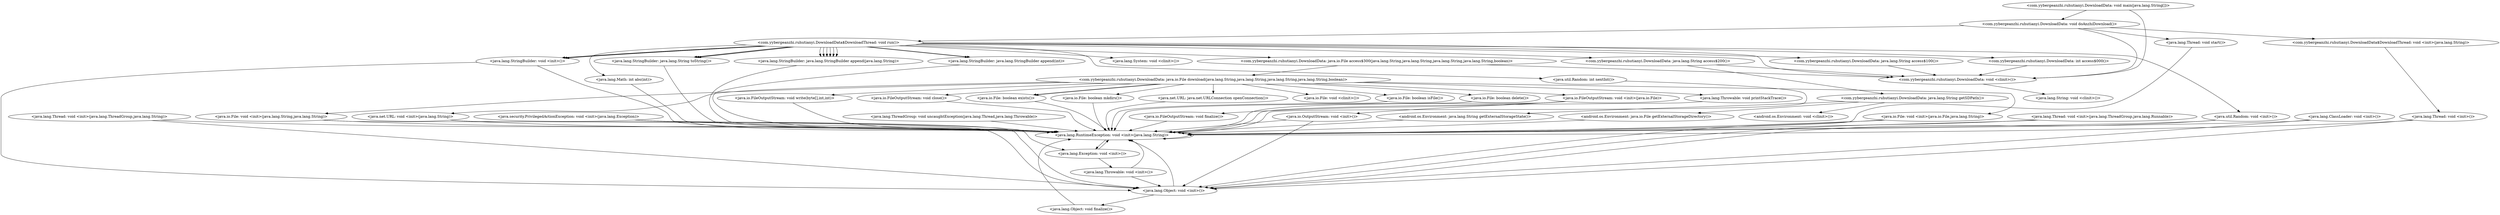 digraph CallGraph {
"<com.yybergeanzhi.ruhutianyi.DownloadData: void main(java.lang.String[])>" -> "<com.yybergeanzhi.ruhutianyi.DownloadData: void <clinit>()>";
"<com.yybergeanzhi.ruhutianyi.DownloadData: void main(java.lang.String[])>" -> "<com.yybergeanzhi.ruhutianyi.DownloadData: void doAnzhiDownload()>";
"<com.yybergeanzhi.ruhutianyi.DownloadData: void <clinit>()>" -> "<java.lang.String: void <clinit>()>";
"<java.lang.ThreadGroup: void uncaughtException(java.lang.Thread,java.lang.Throwable)>" -> "<java.lang.RuntimeException: void <init>(java.lang.String)>";
"<java.lang.ClassLoader: void <init>()>" -> "<java.lang.Object: void <init>()>";
"<java.lang.ClassLoader: void <init>()>" -> "<java.lang.RuntimeException: void <init>(java.lang.String)>";
"<java.security.PrivilegedActionException: void <init>(java.lang.Exception)>" -> "<java.lang.Exception: void <init>()>";
"<java.security.PrivilegedActionException: void <init>(java.lang.Exception)>" -> "<java.lang.RuntimeException: void <init>(java.lang.String)>";
"<java.lang.Thread: void <init>(java.lang.ThreadGroup,java.lang.Runnable)>" -> "<java.lang.Object: void <init>()>";
"<java.lang.Thread: void <init>(java.lang.ThreadGroup,java.lang.Runnable)>" -> "<java.lang.RuntimeException: void <init>(java.lang.String)>";
"<java.lang.Thread: void <init>(java.lang.ThreadGroup,java.lang.String)>" -> "<java.lang.Object: void <init>()>";
"<java.lang.Thread: void <init>(java.lang.ThreadGroup,java.lang.String)>" -> "<java.lang.RuntimeException: void <init>(java.lang.String)>";
"<com.yybergeanzhi.ruhutianyi.DownloadData: void doAnzhiDownload()>" -> "<com.yybergeanzhi.ruhutianyi.DownloadData: void <clinit>()>";
"<com.yybergeanzhi.ruhutianyi.DownloadData: void doAnzhiDownload()>" -> "<com.yybergeanzhi.ruhutianyi.DownloadData$DownloadThread: void <init>(java.lang.String)>";
"<java.lang.RuntimeException: void <init>(java.lang.String)>" -> "<java.lang.Exception: void <init>()>";
"<java.lang.RuntimeException: void <init>(java.lang.String)>" -> "<java.lang.RuntimeException: void <init>(java.lang.String)>";
"<java.lang.Object: void <init>()>" -> "<java.lang.Object: void finalize()>";
"<java.lang.Object: void <init>()>" -> "<java.lang.RuntimeException: void <init>(java.lang.String)>";
"<java.lang.Exception: void <init>()>" -> "<java.lang.Throwable: void <init>()>";
"<java.lang.Exception: void <init>()>" -> "<java.lang.RuntimeException: void <init>(java.lang.String)>";
"<com.yybergeanzhi.ruhutianyi.DownloadData$DownloadThread: void <init>(java.lang.String)>" -> "<java.lang.Thread: void <init>()>";
"<java.lang.Object: void finalize()>" -> "<java.lang.RuntimeException: void <init>(java.lang.String)>";
"<java.lang.Throwable: void <init>()>" -> "<java.lang.Object: void <init>()>";
"<java.lang.Throwable: void <init>()>" -> "<java.lang.RuntimeException: void <init>(java.lang.String)>";
"<java.lang.Thread: void <init>()>" -> "<java.lang.Object: void <init>()>";
"<java.lang.Thread: void <init>()>" -> "<java.lang.RuntimeException: void <init>(java.lang.String)>";
"<com.yybergeanzhi.ruhutianyi.DownloadData: void doAnzhiDownload()>" -> "<com.yybergeanzhi.ruhutianyi.DownloadData$DownloadThread: void run()>";
"<com.yybergeanzhi.ruhutianyi.DownloadData: void doAnzhiDownload()>" -> "<java.lang.Thread: void start()>";
"<com.yybergeanzhi.ruhutianyi.DownloadData$DownloadThread: void run()>" -> "<com.yybergeanzhi.ruhutianyi.DownloadData: void <clinit>()>";
"<com.yybergeanzhi.ruhutianyi.DownloadData$DownloadThread: void run()>" -> "<java.lang.StringBuilder: void <init>()>";
"<com.yybergeanzhi.ruhutianyi.DownloadData$DownloadThread: void run()>" -> "<com.yybergeanzhi.ruhutianyi.DownloadData: java.io.File access$300(java.lang.String,java.lang.String,java.lang.String,java.lang.String,boolean)>";
"<com.yybergeanzhi.ruhutianyi.DownloadData$DownloadThread: void run()>" -> "<com.yybergeanzhi.ruhutianyi.DownloadData: java.lang.String access$200()>";
"<com.yybergeanzhi.ruhutianyi.DownloadData$DownloadThread: void run()>" -> "<com.yybergeanzhi.ruhutianyi.DownloadData: java.lang.String access$100()>";
"<com.yybergeanzhi.ruhutianyi.DownloadData$DownloadThread: void run()>" -> "<java.lang.StringBuilder: void <init>()>";
"<com.yybergeanzhi.ruhutianyi.DownloadData$DownloadThread: void run()>" -> "<java.lang.StringBuilder: void <init>()>";
"<com.yybergeanzhi.ruhutianyi.DownloadData$DownloadThread: void run()>" -> "<java.lang.Math: int abs(int)>";
"<com.yybergeanzhi.ruhutianyi.DownloadData$DownloadThread: void run()>" -> "<com.yybergeanzhi.ruhutianyi.DownloadData: int access$000()>";
"<com.yybergeanzhi.ruhutianyi.DownloadData$DownloadThread: void run()>" -> "<java.util.Random: void <init>()>";
"<com.yybergeanzhi.ruhutianyi.DownloadData$DownloadThread: void run()>" -> "<java.lang.System: void <clinit>()>";
"<java.lang.Thread: void start()>" -> "<java.lang.RuntimeException: void <init>(java.lang.String)>";
"<java.lang.StringBuilder: void <init>()>" -> "<java.lang.Object: void <init>()>";
"<java.lang.StringBuilder: void <init>()>" -> "<java.lang.RuntimeException: void <init>(java.lang.String)>";
"<com.yybergeanzhi.ruhutianyi.DownloadData: java.io.File access$300(java.lang.String,java.lang.String,java.lang.String,java.lang.String,boolean)>" -> "<com.yybergeanzhi.ruhutianyi.DownloadData: void <clinit>()>";
"<com.yybergeanzhi.ruhutianyi.DownloadData: java.io.File access$300(java.lang.String,java.lang.String,java.lang.String,java.lang.String,boolean)>" -> "<com.yybergeanzhi.ruhutianyi.DownloadData: java.io.File download(java.lang.String,java.lang.String,java.lang.String,java.lang.String,boolean)>";
"<com.yybergeanzhi.ruhutianyi.DownloadData: java.lang.String access$200()>" -> "<com.yybergeanzhi.ruhutianyi.DownloadData: void <clinit>()>";
"<com.yybergeanzhi.ruhutianyi.DownloadData: java.lang.String access$200()>" -> "<com.yybergeanzhi.ruhutianyi.DownloadData: java.lang.String getSDPath()>";
"<com.yybergeanzhi.ruhutianyi.DownloadData: java.lang.String access$100()>" -> "<com.yybergeanzhi.ruhutianyi.DownloadData: void <clinit>()>";
"<java.lang.Math: int abs(int)>" -> "<java.lang.RuntimeException: void <init>(java.lang.String)>";
"<com.yybergeanzhi.ruhutianyi.DownloadData: int access$000()>" -> "<com.yybergeanzhi.ruhutianyi.DownloadData: void <clinit>()>";
"<java.util.Random: void <init>()>" -> "<java.lang.Object: void <init>()>";
"<java.util.Random: void <init>()>" -> "<java.lang.RuntimeException: void <init>(java.lang.String)>";
"<com.yybergeanzhi.ruhutianyi.DownloadData: java.io.File download(java.lang.String,java.lang.String,java.lang.String,java.lang.String,boolean)>" -> "<java.io.File: void <clinit>()>";
"<com.yybergeanzhi.ruhutianyi.DownloadData: java.io.File download(java.lang.String,java.lang.String,java.lang.String,java.lang.String,boolean)>" -> "<java.io.FileOutputStream: void <init>(java.io.File)>";
"<com.yybergeanzhi.ruhutianyi.DownloadData: java.io.File download(java.lang.String,java.lang.String,java.lang.String,java.lang.String,boolean)>" -> "<java.io.File: void <init>(java.io.File,java.lang.String)>";
"<com.yybergeanzhi.ruhutianyi.DownloadData: java.io.File download(java.lang.String,java.lang.String,java.lang.String,java.lang.String,boolean)>" -> "<java.io.File: void <init>(java.lang.String,java.lang.String)>";
"<com.yybergeanzhi.ruhutianyi.DownloadData: java.io.File download(java.lang.String,java.lang.String,java.lang.String,java.lang.String,boolean)>" -> "<java.net.URL: void <init>(java.lang.String)>";
"<com.yybergeanzhi.ruhutianyi.DownloadData: java.lang.String getSDPath()>" -> "<android.os.Environment: void <clinit>()>";
"<com.yybergeanzhi.ruhutianyi.DownloadData: java.lang.String getSDPath()>" -> "<android.os.Environment: java.io.File getExternalStorageDirectory()>";
"<com.yybergeanzhi.ruhutianyi.DownloadData: java.lang.String getSDPath()>" -> "<android.os.Environment: java.lang.String getExternalStorageState()>";
"<java.io.FileOutputStream: void <init>(java.io.File)>" -> "<java.io.FileOutputStream: void finalize()>";
"<java.io.FileOutputStream: void <init>(java.io.File)>" -> "<java.lang.RuntimeException: void <init>(java.lang.String)>";
"<java.io.FileOutputStream: void <init>(java.io.File)>" -> "<java.io.OutputStream: void <init>()>";
"<java.io.File: void <init>(java.io.File,java.lang.String)>" -> "<java.lang.Object: void <init>()>";
"<java.io.File: void <init>(java.io.File,java.lang.String)>" -> "<java.lang.RuntimeException: void <init>(java.lang.String)>";
"<java.io.File: void <init>(java.lang.String,java.lang.String)>" -> "<java.lang.Object: void <init>()>";
"<java.io.File: void <init>(java.lang.String,java.lang.String)>" -> "<java.lang.RuntimeException: void <init>(java.lang.String)>";
"<java.net.URL: void <init>(java.lang.String)>" -> "<java.lang.Object: void <init>()>";
"<java.net.URL: void <init>(java.lang.String)>" -> "<java.lang.RuntimeException: void <init>(java.lang.String)>";
"<android.os.Environment: java.io.File getExternalStorageDirectory()>" -> "<java.lang.RuntimeException: void <init>(java.lang.String)>";
"<android.os.Environment: java.lang.String getExternalStorageState()>" -> "<java.lang.RuntimeException: void <init>(java.lang.String)>";
"<java.io.FileOutputStream: void finalize()>" -> "<java.lang.RuntimeException: void <init>(java.lang.String)>";
"<java.io.OutputStream: void <init>()>" -> "<java.lang.Object: void <init>()>";
"<java.io.OutputStream: void <init>()>" -> "<java.lang.RuntimeException: void <init>(java.lang.String)>";
"<com.yybergeanzhi.ruhutianyi.DownloadData: java.io.File download(java.lang.String,java.lang.String,java.lang.String,java.lang.String,boolean)>" -> "<java.lang.Throwable: void printStackTrace()>";
"<java.lang.Throwable: void printStackTrace()>" -> "<java.lang.RuntimeException: void <init>(java.lang.String)>";
"<com.yybergeanzhi.ruhutianyi.DownloadData: java.io.File download(java.lang.String,java.lang.String,java.lang.String,java.lang.String,boolean)>" -> "<java.io.FileOutputStream: void write(byte[],int,int)>";
"<com.yybergeanzhi.ruhutianyi.DownloadData: java.io.File download(java.lang.String,java.lang.String,java.lang.String,java.lang.String,boolean)>" -> "<java.io.FileOutputStream: void close()>";
"<java.io.FileOutputStream: void write(byte[],int,int)>" -> "<java.lang.RuntimeException: void <init>(java.lang.String)>";
"<java.io.FileOutputStream: void close()>" -> "<java.lang.RuntimeException: void <init>(java.lang.String)>";
"<com.yybergeanzhi.ruhutianyi.DownloadData: java.io.File download(java.lang.String,java.lang.String,java.lang.String,java.lang.String,boolean)>" -> "<java.io.File: boolean exists()>";
"<com.yybergeanzhi.ruhutianyi.DownloadData: java.io.File download(java.lang.String,java.lang.String,java.lang.String,java.lang.String,boolean)>" -> "<java.io.File: boolean mkdirs()>";
"<com.yybergeanzhi.ruhutianyi.DownloadData: java.io.File download(java.lang.String,java.lang.String,java.lang.String,java.lang.String,boolean)>" -> "<java.io.File: boolean exists()>";
"<java.io.File: boolean exists()>" -> "<java.lang.RuntimeException: void <init>(java.lang.String)>";
"<java.io.File: boolean mkdirs()>" -> "<java.lang.RuntimeException: void <init>(java.lang.String)>";
"<com.yybergeanzhi.ruhutianyi.DownloadData: java.io.File download(java.lang.String,java.lang.String,java.lang.String,java.lang.String,boolean)>" -> "<java.net.URL: java.net.URLConnection openConnection()>";
"<java.net.URL: java.net.URLConnection openConnection()>" -> "<java.lang.RuntimeException: void <init>(java.lang.String)>";
"<com.yybergeanzhi.ruhutianyi.DownloadData: java.io.File download(java.lang.String,java.lang.String,java.lang.String,java.lang.String,boolean)>" -> "<java.io.File: boolean isFile()>";
"<com.yybergeanzhi.ruhutianyi.DownloadData: java.io.File download(java.lang.String,java.lang.String,java.lang.String,java.lang.String,boolean)>" -> "<java.io.File: boolean delete()>";
"<java.io.File: boolean isFile()>" -> "<java.lang.RuntimeException: void <init>(java.lang.String)>";
"<java.io.File: boolean delete()>" -> "<java.lang.RuntimeException: void <init>(java.lang.String)>";
"<com.yybergeanzhi.ruhutianyi.DownloadData$DownloadThread: void run()>" -> "<java.lang.StringBuilder: java.lang.StringBuilder append(java.lang.String)>";
"<com.yybergeanzhi.ruhutianyi.DownloadData$DownloadThread: void run()>" -> "<java.lang.StringBuilder: java.lang.StringBuilder append(java.lang.String)>";
"<com.yybergeanzhi.ruhutianyi.DownloadData$DownloadThread: void run()>" -> "<java.lang.StringBuilder: java.lang.StringBuilder append(int)>";
"<com.yybergeanzhi.ruhutianyi.DownloadData$DownloadThread: void run()>" -> "<java.lang.StringBuilder: java.lang.String toString()>";
"<com.yybergeanzhi.ruhutianyi.DownloadData$DownloadThread: void run()>" -> "<java.lang.StringBuilder: java.lang.StringBuilder append(java.lang.String)>";
"<com.yybergeanzhi.ruhutianyi.DownloadData$DownloadThread: void run()>" -> "<java.lang.StringBuilder: java.lang.StringBuilder append(java.lang.String)>";
"<com.yybergeanzhi.ruhutianyi.DownloadData$DownloadThread: void run()>" -> "<java.lang.StringBuilder: java.lang.String toString()>";
"<com.yybergeanzhi.ruhutianyi.DownloadData$DownloadThread: void run()>" -> "<java.lang.StringBuilder: java.lang.StringBuilder append(java.lang.String)>";
"<com.yybergeanzhi.ruhutianyi.DownloadData$DownloadThread: void run()>" -> "<java.lang.StringBuilder: java.lang.StringBuilder append(java.lang.String)>";
"<com.yybergeanzhi.ruhutianyi.DownloadData$DownloadThread: void run()>" -> "<java.lang.StringBuilder: java.lang.StringBuilder append(int)>";
"<com.yybergeanzhi.ruhutianyi.DownloadData$DownloadThread: void run()>" -> "<java.lang.StringBuilder: java.lang.String toString()>";
"<java.lang.StringBuilder: java.lang.StringBuilder append(java.lang.String)>" -> "<java.lang.RuntimeException: void <init>(java.lang.String)>";
"<java.lang.StringBuilder: java.lang.StringBuilder append(int)>" -> "<java.lang.RuntimeException: void <init>(java.lang.String)>";
"<java.lang.StringBuilder: java.lang.String toString()>" -> "<java.lang.RuntimeException: void <init>(java.lang.String)>";
"<com.yybergeanzhi.ruhutianyi.DownloadData$DownloadThread: void run()>" -> "<java.util.Random: int nextInt()>";
"<java.util.Random: int nextInt()>" -> "<java.lang.RuntimeException: void <init>(java.lang.String)>";
}
